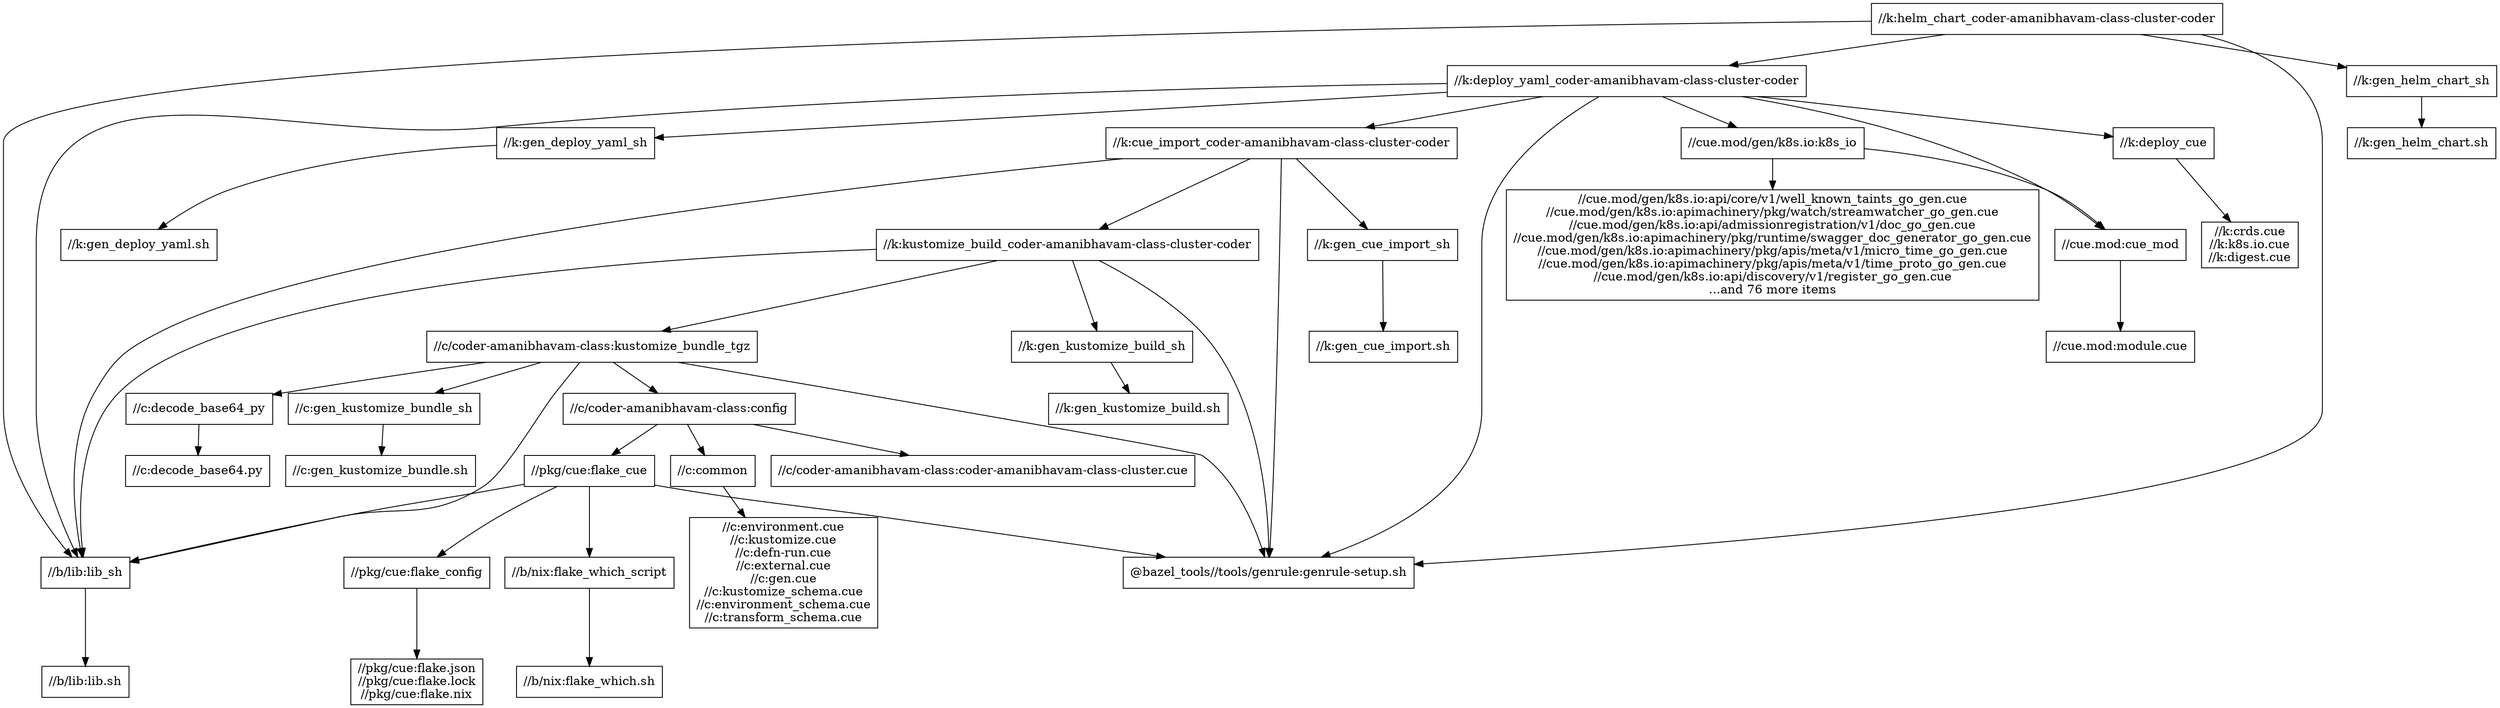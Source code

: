 digraph mygraph {
  node [shape=box];
  "//k:helm_chart_coder-amanibhavam-class-cluster-coder"
  "//k:helm_chart_coder-amanibhavam-class-cluster-coder" -> "//k:deploy_yaml_coder-amanibhavam-class-cluster-coder"
  "//k:helm_chart_coder-amanibhavam-class-cluster-coder" -> "//k:gen_helm_chart_sh"
  "//k:helm_chart_coder-amanibhavam-class-cluster-coder" -> "//b/lib:lib_sh"
  "//k:helm_chart_coder-amanibhavam-class-cluster-coder" -> "@bazel_tools//tools/genrule:genrule-setup.sh"
  "//k:deploy_yaml_coder-amanibhavam-class-cluster-coder"
  "//k:deploy_yaml_coder-amanibhavam-class-cluster-coder" -> "//k:cue_import_coder-amanibhavam-class-cluster-coder"
  "//k:deploy_yaml_coder-amanibhavam-class-cluster-coder" -> "//k:deploy_cue"
  "//k:deploy_yaml_coder-amanibhavam-class-cluster-coder" -> "//k:gen_deploy_yaml_sh"
  "//k:deploy_yaml_coder-amanibhavam-class-cluster-coder" -> "//cue.mod:cue_mod"
  "//k:deploy_yaml_coder-amanibhavam-class-cluster-coder" -> "//cue.mod/gen/k8s.io:k8s_io"
  "//k:deploy_yaml_coder-amanibhavam-class-cluster-coder" -> "//b/lib:lib_sh"
  "//k:deploy_yaml_coder-amanibhavam-class-cluster-coder" -> "@bazel_tools//tools/genrule:genrule-setup.sh"
  "//k:gen_deploy_yaml_sh"
  "//k:gen_deploy_yaml_sh" -> "//k:gen_deploy_yaml.sh"
  "//k:deploy_cue"
  "//k:deploy_cue" -> "//k:crds.cue\n//k:k8s.io.cue\n//k:digest.cue"
  "//k:crds.cue\n//k:k8s.io.cue\n//k:digest.cue"
  "//k:cue_import_coder-amanibhavam-class-cluster-coder"
  "//k:cue_import_coder-amanibhavam-class-cluster-coder" -> "//k:kustomize_build_coder-amanibhavam-class-cluster-coder"
  "//k:cue_import_coder-amanibhavam-class-cluster-coder" -> "//k:gen_cue_import_sh"
  "//k:cue_import_coder-amanibhavam-class-cluster-coder" -> "//b/lib:lib_sh"
  "//k:cue_import_coder-amanibhavam-class-cluster-coder" -> "@bazel_tools//tools/genrule:genrule-setup.sh"
  "//k:kustomize_build_coder-amanibhavam-class-cluster-coder"
  "//k:kustomize_build_coder-amanibhavam-class-cluster-coder" -> "//k:gen_kustomize_build_sh"
  "//k:kustomize_build_coder-amanibhavam-class-cluster-coder" -> "//c/coder-amanibhavam-class:kustomize_bundle_tgz"
  "//k:kustomize_build_coder-amanibhavam-class-cluster-coder" -> "//b/lib:lib_sh"
  "//k:kustomize_build_coder-amanibhavam-class-cluster-coder" -> "@bazel_tools//tools/genrule:genrule-setup.sh"
  "//c/coder-amanibhavam-class:kustomize_bundle_tgz"
  "//c/coder-amanibhavam-class:kustomize_bundle_tgz" -> "//c/coder-amanibhavam-class:config"
  "//c/coder-amanibhavam-class:kustomize_bundle_tgz" -> "@bazel_tools//tools/genrule:genrule-setup.sh"
  "//c/coder-amanibhavam-class:kustomize_bundle_tgz" -> "//c:gen_kustomize_bundle_sh"
  "//c/coder-amanibhavam-class:kustomize_bundle_tgz" -> "//c:decode_base64_py"
  "//c/coder-amanibhavam-class:kustomize_bundle_tgz" -> "//b/lib:lib_sh"
  "//c:decode_base64_py"
  "//c:decode_base64_py" -> "//c:decode_base64.py"
  "//c:decode_base64.py"
  "//c:gen_kustomize_bundle_sh"
  "//c:gen_kustomize_bundle_sh" -> "//c:gen_kustomize_bundle.sh"
  "//c:gen_kustomize_bundle.sh"
  "//c/coder-amanibhavam-class:config"
  "//c/coder-amanibhavam-class:config" -> "//c/coder-amanibhavam-class:coder-amanibhavam-class-cluster.cue"
  "//c/coder-amanibhavam-class:config" -> "//c:common"
  "//c/coder-amanibhavam-class:config" -> "//pkg/cue:flake_cue"
  "//c:common"
  "//c:common" -> "//c:environment.cue\n//c:kustomize.cue\n//c:defn-run.cue\n//c:external.cue\n//c:gen.cue\n//c:kustomize_schema.cue\n//c:environment_schema.cue\n//c:transform_schema.cue"
  "//c:environment.cue\n//c:kustomize.cue\n//c:defn-run.cue\n//c:external.cue\n//c:gen.cue\n//c:kustomize_schema.cue\n//c:environment_schema.cue\n//c:transform_schema.cue"
  "//c/coder-amanibhavam-class:coder-amanibhavam-class-cluster.cue"
  "//k:gen_kustomize_build_sh"
  "//k:gen_kustomize_build_sh" -> "//k:gen_kustomize_build.sh"
  "//k:gen_kustomize_build.sh"
  "//k:gen_cue_import_sh"
  "//k:gen_cue_import_sh" -> "//k:gen_cue_import.sh"
  "//k:gen_cue_import.sh"
  "//pkg/cue:flake_cue"
  "//pkg/cue:flake_cue" -> "//pkg/cue:flake_config"
  "//pkg/cue:flake_cue" -> "@bazel_tools//tools/genrule:genrule-setup.sh"
  "//pkg/cue:flake_cue" -> "//b/lib:lib_sh"
  "//pkg/cue:flake_cue" -> "//b/nix:flake_which_script"
  "//b/nix:flake_which_script"
  "//b/nix:flake_which_script" -> "//b/nix:flake_which.sh"
  "//b/nix:flake_which.sh"
  "//b/lib:lib_sh"
  "//b/lib:lib_sh" -> "//b/lib:lib.sh"
  "//b/lib:lib.sh"
  "@bazel_tools//tools/genrule:genrule-setup.sh"
  "//pkg/cue:flake_config"
  "//pkg/cue:flake_config" -> "//pkg/cue:flake.json\n//pkg/cue:flake.lock\n//pkg/cue:flake.nix"
  "//pkg/cue:flake.json\n//pkg/cue:flake.lock\n//pkg/cue:flake.nix"
  "//k:gen_helm_chart_sh"
  "//k:gen_helm_chart_sh" -> "//k:gen_helm_chart.sh"
  "//k:gen_helm_chart.sh"
  "//k:gen_deploy_yaml.sh"
  "//cue.mod/gen/k8s.io:k8s_io"
  "//cue.mod/gen/k8s.io:k8s_io" -> "//cue.mod/gen/k8s.io:api/core/v1/well_known_taints_go_gen.cue\n//cue.mod/gen/k8s.io:apimachinery/pkg/watch/streamwatcher_go_gen.cue\n//cue.mod/gen/k8s.io:api/admissionregistration/v1/doc_go_gen.cue\n//cue.mod/gen/k8s.io:apimachinery/pkg/runtime/swagger_doc_generator_go_gen.cue\n//cue.mod/gen/k8s.io:apimachinery/pkg/apis/meta/v1/micro_time_go_gen.cue\n//cue.mod/gen/k8s.io:apimachinery/pkg/apis/meta/v1/time_proto_go_gen.cue\n//cue.mod/gen/k8s.io:api/discovery/v1/register_go_gen.cue\n...and 76 more items"
  "//cue.mod/gen/k8s.io:k8s_io" -> "//cue.mod:cue_mod"
  "//cue.mod:cue_mod"
  "//cue.mod:cue_mod" -> "//cue.mod:module.cue"
  "//cue.mod:module.cue"
  "//cue.mod/gen/k8s.io:api/core/v1/well_known_taints_go_gen.cue\n//cue.mod/gen/k8s.io:apimachinery/pkg/watch/streamwatcher_go_gen.cue\n//cue.mod/gen/k8s.io:api/admissionregistration/v1/doc_go_gen.cue\n//cue.mod/gen/k8s.io:apimachinery/pkg/runtime/swagger_doc_generator_go_gen.cue\n//cue.mod/gen/k8s.io:apimachinery/pkg/apis/meta/v1/micro_time_go_gen.cue\n//cue.mod/gen/k8s.io:apimachinery/pkg/apis/meta/v1/time_proto_go_gen.cue\n//cue.mod/gen/k8s.io:api/discovery/v1/register_go_gen.cue\n...and 76 more items"
}

